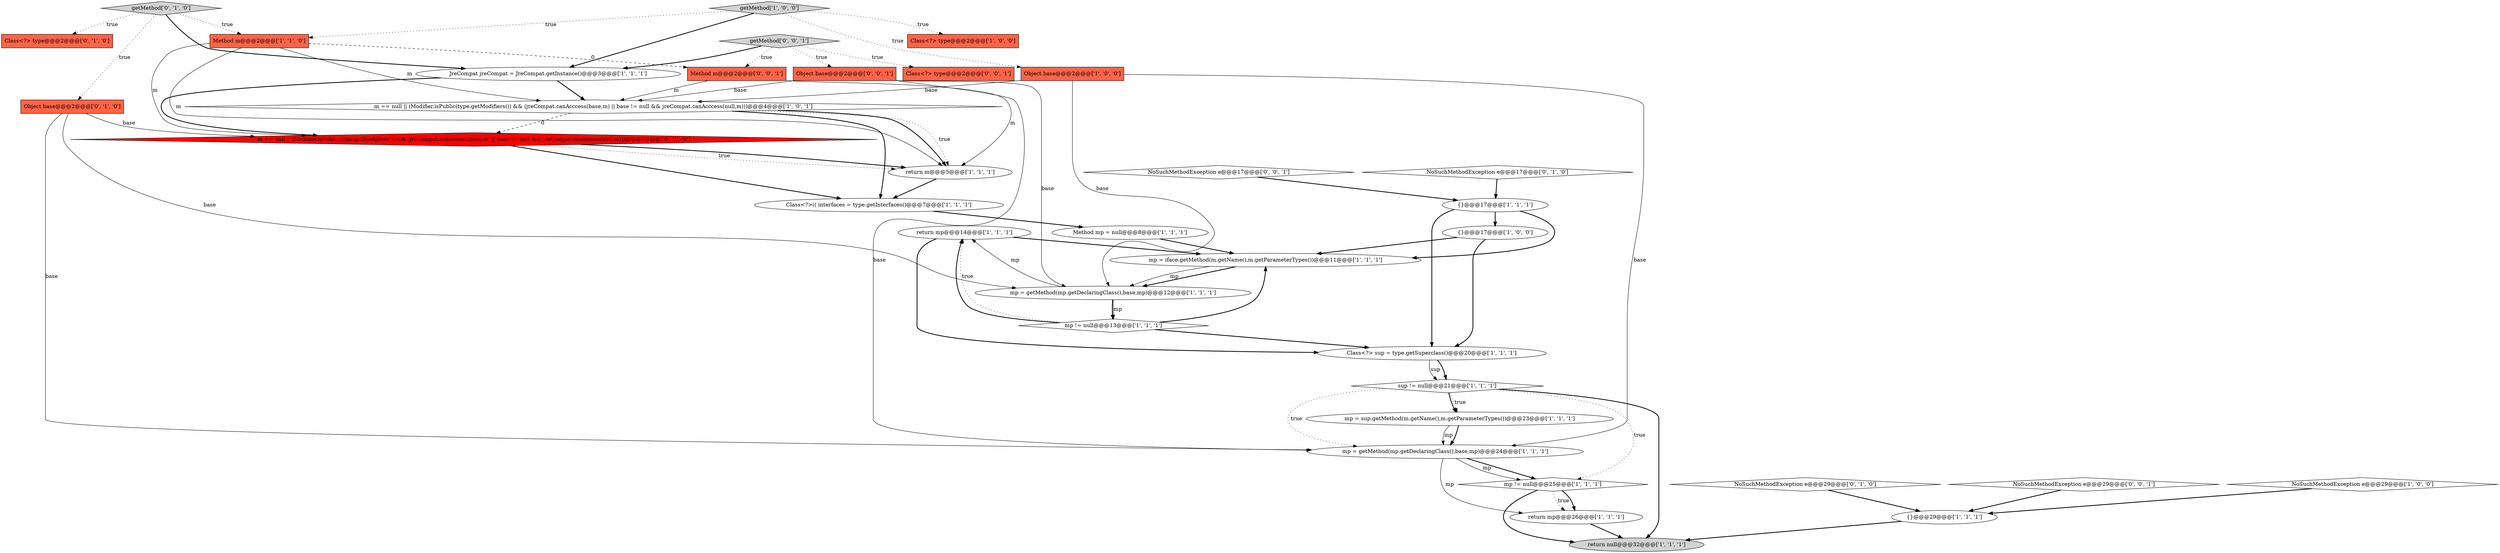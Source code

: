 digraph {
15 [style = filled, label = "mp = getMethod(mp.getDeclaringClass(),base,mp)@@@24@@@['1', '1', '1']", fillcolor = white, shape = ellipse image = "AAA0AAABBB1BBB"];
9 [style = filled, label = "Method mp = null@@@8@@@['1', '1', '1']", fillcolor = white, shape = ellipse image = "AAA0AAABBB1BBB"];
23 [style = filled, label = "return mp@@@14@@@['1', '1', '1']", fillcolor = white, shape = ellipse image = "AAA0AAABBB1BBB"];
3 [style = filled, label = "{}@@@17@@@['1', '0', '0']", fillcolor = white, shape = ellipse image = "AAA0AAABBB1BBB"];
24 [style = filled, label = "NoSuchMethodException e@@@17@@@['0', '1', '0']", fillcolor = white, shape = diamond image = "AAA0AAABBB2BBB"];
8 [style = filled, label = "sup != null@@@21@@@['1', '1', '1']", fillcolor = white, shape = diamond image = "AAA0AAABBB1BBB"];
30 [style = filled, label = "Object base@@@2@@@['0', '0', '1']", fillcolor = tomato, shape = box image = "AAA0AAABBB3BBB"];
12 [style = filled, label = "JreCompat jreCompat = JreCompat.getInstance()@@@3@@@['1', '1', '1']", fillcolor = white, shape = ellipse image = "AAA0AAABBB1BBB"];
1 [style = filled, label = "m == null || (Modifier.isPublic(type.getModifiers()) && (jreCompat.canAcccess(base,m) || base != null && jreCompat.canAcccess(null,m)))@@@4@@@['1', '0', '1']", fillcolor = white, shape = diamond image = "AAA0AAABBB1BBB"];
32 [style = filled, label = "Class<?> type@@@2@@@['0', '0', '1']", fillcolor = tomato, shape = box image = "AAA0AAABBB3BBB"];
26 [style = filled, label = "Object base@@@2@@@['0', '1', '0']", fillcolor = tomato, shape = box image = "AAA0AAABBB2BBB"];
0 [style = filled, label = "return null@@@32@@@['1', '1', '1']", fillcolor = lightgray, shape = ellipse image = "AAA0AAABBB1BBB"];
6 [style = filled, label = "mp = iface.getMethod(m.getName(),m.getParameterTypes())@@@11@@@['1', '1', '1']", fillcolor = white, shape = ellipse image = "AAA0AAABBB1BBB"];
21 [style = filled, label = "return mp@@@26@@@['1', '1', '1']", fillcolor = white, shape = ellipse image = "AAA0AAABBB1BBB"];
29 [style = filled, label = "getMethod['0', '1', '0']", fillcolor = lightgray, shape = diamond image = "AAA0AAABBB2BBB"];
17 [style = filled, label = "getMethod['1', '0', '0']", fillcolor = lightgray, shape = diamond image = "AAA0AAABBB1BBB"];
4 [style = filled, label = "NoSuchMethodException e@@@29@@@['1', '0', '0']", fillcolor = white, shape = diamond image = "AAA0AAABBB1BBB"];
20 [style = filled, label = "return m@@@5@@@['1', '1', '1']", fillcolor = white, shape = ellipse image = "AAA0AAABBB1BBB"];
35 [style = filled, label = "Method m@@@2@@@['0', '0', '1']", fillcolor = tomato, shape = box image = "AAA0AAABBB3BBB"];
2 [style = filled, label = "Class<?>(( interfaces = type.getInterfaces()@@@7@@@['1', '1', '1']", fillcolor = white, shape = ellipse image = "AAA0AAABBB1BBB"];
19 [style = filled, label = "Method m@@@2@@@['1', '1', '0']", fillcolor = tomato, shape = box image = "AAA0AAABBB1BBB"];
5 [style = filled, label = "Class<?> type@@@2@@@['1', '0', '0']", fillcolor = tomato, shape = box image = "AAA0AAABBB1BBB"];
13 [style = filled, label = "{}@@@17@@@['1', '1', '1']", fillcolor = white, shape = ellipse image = "AAA0AAABBB1BBB"];
28 [style = filled, label = "m == null || (Modifier.isPublic(type.getModifiers()) && (jreCompat.canAccess(base,m) || base != null && jreCompat.canAccess(null,m)))@@@4@@@['0', '1', '0']", fillcolor = red, shape = diamond image = "AAA1AAABBB2BBB"];
34 [style = filled, label = "getMethod['0', '0', '1']", fillcolor = lightgray, shape = diamond image = "AAA0AAABBB3BBB"];
27 [style = filled, label = "NoSuchMethodException e@@@29@@@['0', '1', '0']", fillcolor = white, shape = diamond image = "AAA0AAABBB2BBB"];
33 [style = filled, label = "NoSuchMethodException e@@@17@@@['0', '0', '1']", fillcolor = white, shape = diamond image = "AAA0AAABBB3BBB"];
10 [style = filled, label = "mp != null@@@13@@@['1', '1', '1']", fillcolor = white, shape = diamond image = "AAA0AAABBB1BBB"];
14 [style = filled, label = "mp != null@@@25@@@['1', '1', '1']", fillcolor = white, shape = diamond image = "AAA0AAABBB1BBB"];
11 [style = filled, label = "mp = sup.getMethod(m.getName(),m.getParameterTypes())@@@23@@@['1', '1', '1']", fillcolor = white, shape = ellipse image = "AAA0AAABBB1BBB"];
25 [style = filled, label = "Class<?> type@@@2@@@['0', '1', '0']", fillcolor = tomato, shape = box image = "AAA0AAABBB2BBB"];
7 [style = filled, label = "Object base@@@2@@@['1', '0', '0']", fillcolor = tomato, shape = box image = "AAA0AAABBB1BBB"];
31 [style = filled, label = "NoSuchMethodException e@@@29@@@['0', '0', '1']", fillcolor = white, shape = diamond image = "AAA0AAABBB3BBB"];
16 [style = filled, label = "Class<?> sup = type.getSuperclass()@@@20@@@['1', '1', '1']", fillcolor = white, shape = ellipse image = "AAA0AAABBB1BBB"];
22 [style = filled, label = "{}@@@29@@@['1', '1', '1']", fillcolor = white, shape = ellipse image = "AAA0AAABBB1BBB"];
18 [style = filled, label = "mp = getMethod(mp.getDeclaringClass(),base,mp)@@@12@@@['1', '1', '1']", fillcolor = white, shape = ellipse image = "AAA0AAABBB1BBB"];
34->32 [style = dotted, label="true"];
23->16 [style = bold, label=""];
7->15 [style = solid, label="base"];
31->22 [style = bold, label=""];
12->28 [style = bold, label=""];
15->14 [style = bold, label=""];
16->8 [style = bold, label=""];
21->0 [style = bold, label=""];
28->20 [style = bold, label=""];
18->10 [style = solid, label="mp"];
16->8 [style = solid, label="sup"];
28->20 [style = dotted, label="true"];
6->18 [style = bold, label=""];
15->21 [style = solid, label="mp"];
7->1 [style = solid, label="base"];
1->20 [style = bold, label=""];
8->15 [style = dotted, label="true"];
3->6 [style = bold, label=""];
30->15 [style = solid, label="base"];
30->18 [style = solid, label="base"];
19->20 [style = solid, label="m"];
2->9 [style = bold, label=""];
35->20 [style = solid, label="m"];
3->16 [style = bold, label=""];
1->28 [style = dashed, label="0"];
34->12 [style = bold, label=""];
12->1 [style = bold, label=""];
27->22 [style = bold, label=""];
33->13 [style = bold, label=""];
10->6 [style = bold, label=""];
26->15 [style = solid, label="base"];
13->16 [style = bold, label=""];
29->26 [style = dotted, label="true"];
6->18 [style = solid, label="mp"];
11->15 [style = bold, label=""];
9->6 [style = bold, label=""];
11->15 [style = solid, label="mp"];
20->2 [style = bold, label=""];
8->0 [style = bold, label=""];
7->18 [style = solid, label="base"];
15->14 [style = solid, label="mp"];
28->2 [style = bold, label=""];
30->1 [style = solid, label="base"];
17->12 [style = bold, label=""];
29->12 [style = bold, label=""];
10->23 [style = dotted, label="true"];
26->18 [style = solid, label="base"];
19->28 [style = solid, label="m"];
18->10 [style = bold, label=""];
10->16 [style = bold, label=""];
13->3 [style = bold, label=""];
14->0 [style = bold, label=""];
22->0 [style = bold, label=""];
10->23 [style = bold, label=""];
34->35 [style = dotted, label="true"];
26->28 [style = solid, label="base"];
23->6 [style = bold, label=""];
8->14 [style = dotted, label="true"];
17->19 [style = dotted, label="true"];
35->1 [style = solid, label="m"];
8->11 [style = dotted, label="true"];
17->7 [style = dotted, label="true"];
1->2 [style = bold, label=""];
19->35 [style = dashed, label="0"];
13->6 [style = bold, label=""];
18->23 [style = solid, label="mp"];
14->21 [style = dotted, label="true"];
34->30 [style = dotted, label="true"];
8->11 [style = bold, label=""];
19->1 [style = solid, label="m"];
4->22 [style = bold, label=""];
1->20 [style = dotted, label="true"];
14->21 [style = bold, label=""];
29->25 [style = dotted, label="true"];
29->19 [style = dotted, label="true"];
24->13 [style = bold, label=""];
17->5 [style = dotted, label="true"];
}
